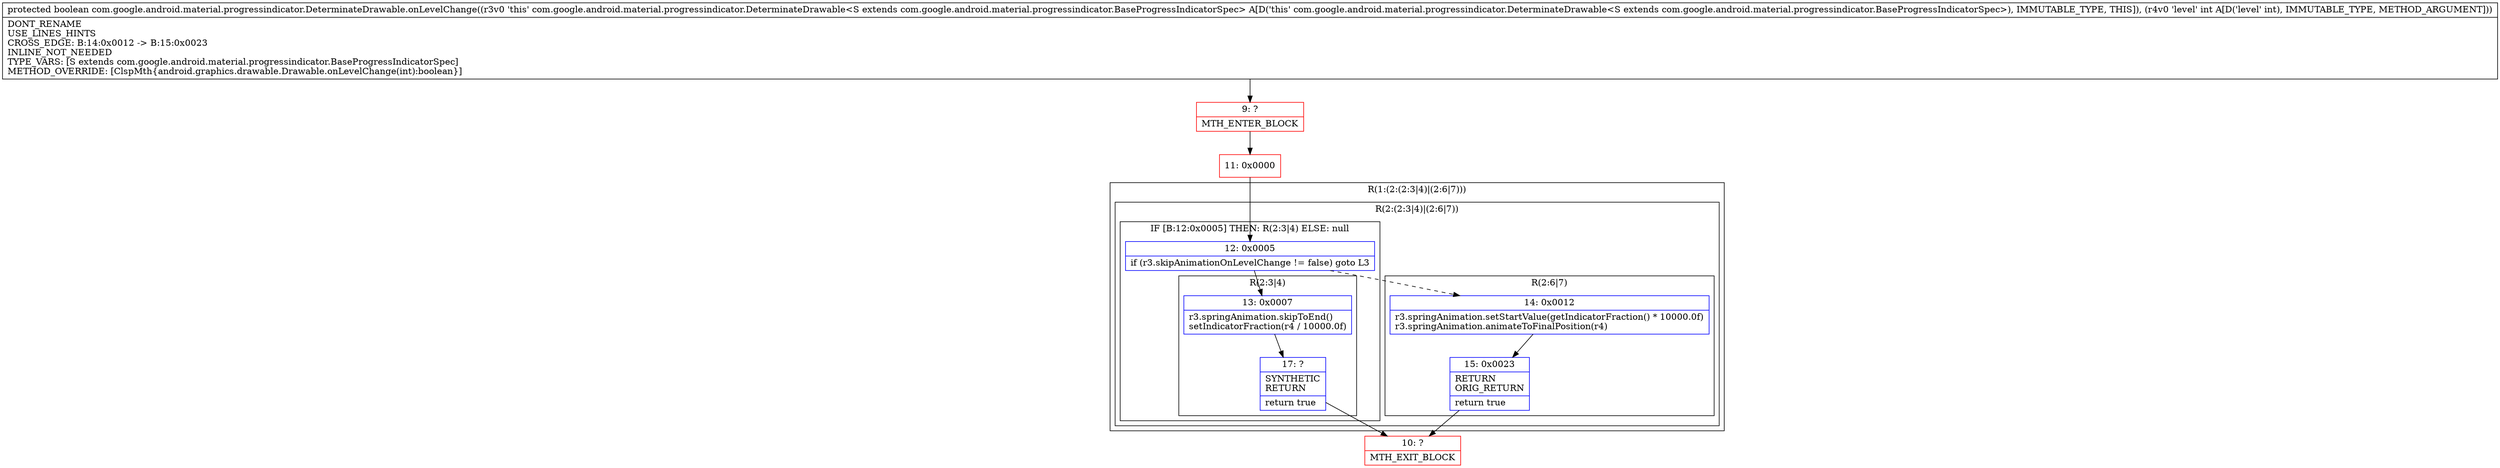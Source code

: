 digraph "CFG forcom.google.android.material.progressindicator.DeterminateDrawable.onLevelChange(I)Z" {
subgraph cluster_Region_1320560703 {
label = "R(1:(2:(2:3|4)|(2:6|7)))";
node [shape=record,color=blue];
subgraph cluster_Region_670755824 {
label = "R(2:(2:3|4)|(2:6|7))";
node [shape=record,color=blue];
subgraph cluster_IfRegion_1489731303 {
label = "IF [B:12:0x0005] THEN: R(2:3|4) ELSE: null";
node [shape=record,color=blue];
Node_12 [shape=record,label="{12\:\ 0x0005|if (r3.skipAnimationOnLevelChange != false) goto L3\l}"];
subgraph cluster_Region_538740049 {
label = "R(2:3|4)";
node [shape=record,color=blue];
Node_13 [shape=record,label="{13\:\ 0x0007|r3.springAnimation.skipToEnd()\lsetIndicatorFraction(r4 \/ 10000.0f)\l}"];
Node_17 [shape=record,label="{17\:\ ?|SYNTHETIC\lRETURN\l|return true\l}"];
}
}
subgraph cluster_Region_1603577533 {
label = "R(2:6|7)";
node [shape=record,color=blue];
Node_14 [shape=record,label="{14\:\ 0x0012|r3.springAnimation.setStartValue(getIndicatorFraction() * 10000.0f)\lr3.springAnimation.animateToFinalPosition(r4)\l}"];
Node_15 [shape=record,label="{15\:\ 0x0023|RETURN\lORIG_RETURN\l|return true\l}"];
}
}
}
Node_9 [shape=record,color=red,label="{9\:\ ?|MTH_ENTER_BLOCK\l}"];
Node_11 [shape=record,color=red,label="{11\:\ 0x0000}"];
Node_10 [shape=record,color=red,label="{10\:\ ?|MTH_EXIT_BLOCK\l}"];
MethodNode[shape=record,label="{protected boolean com.google.android.material.progressindicator.DeterminateDrawable.onLevelChange((r3v0 'this' com.google.android.material.progressindicator.DeterminateDrawable\<S extends com.google.android.material.progressindicator.BaseProgressIndicatorSpec\> A[D('this' com.google.android.material.progressindicator.DeterminateDrawable\<S extends com.google.android.material.progressindicator.BaseProgressIndicatorSpec\>), IMMUTABLE_TYPE, THIS]), (r4v0 'level' int A[D('level' int), IMMUTABLE_TYPE, METHOD_ARGUMENT]))  | DONT_RENAME\lUSE_LINES_HINTS\lCROSS_EDGE: B:14:0x0012 \-\> B:15:0x0023\lINLINE_NOT_NEEDED\lTYPE_VARS: [S extends com.google.android.material.progressindicator.BaseProgressIndicatorSpec]\lMETHOD_OVERRIDE: [ClspMth\{android.graphics.drawable.Drawable.onLevelChange(int):boolean\}]\l}"];
MethodNode -> Node_9;Node_12 -> Node_13;
Node_12 -> Node_14[style=dashed];
Node_13 -> Node_17;
Node_17 -> Node_10;
Node_14 -> Node_15;
Node_15 -> Node_10;
Node_9 -> Node_11;
Node_11 -> Node_12;
}

